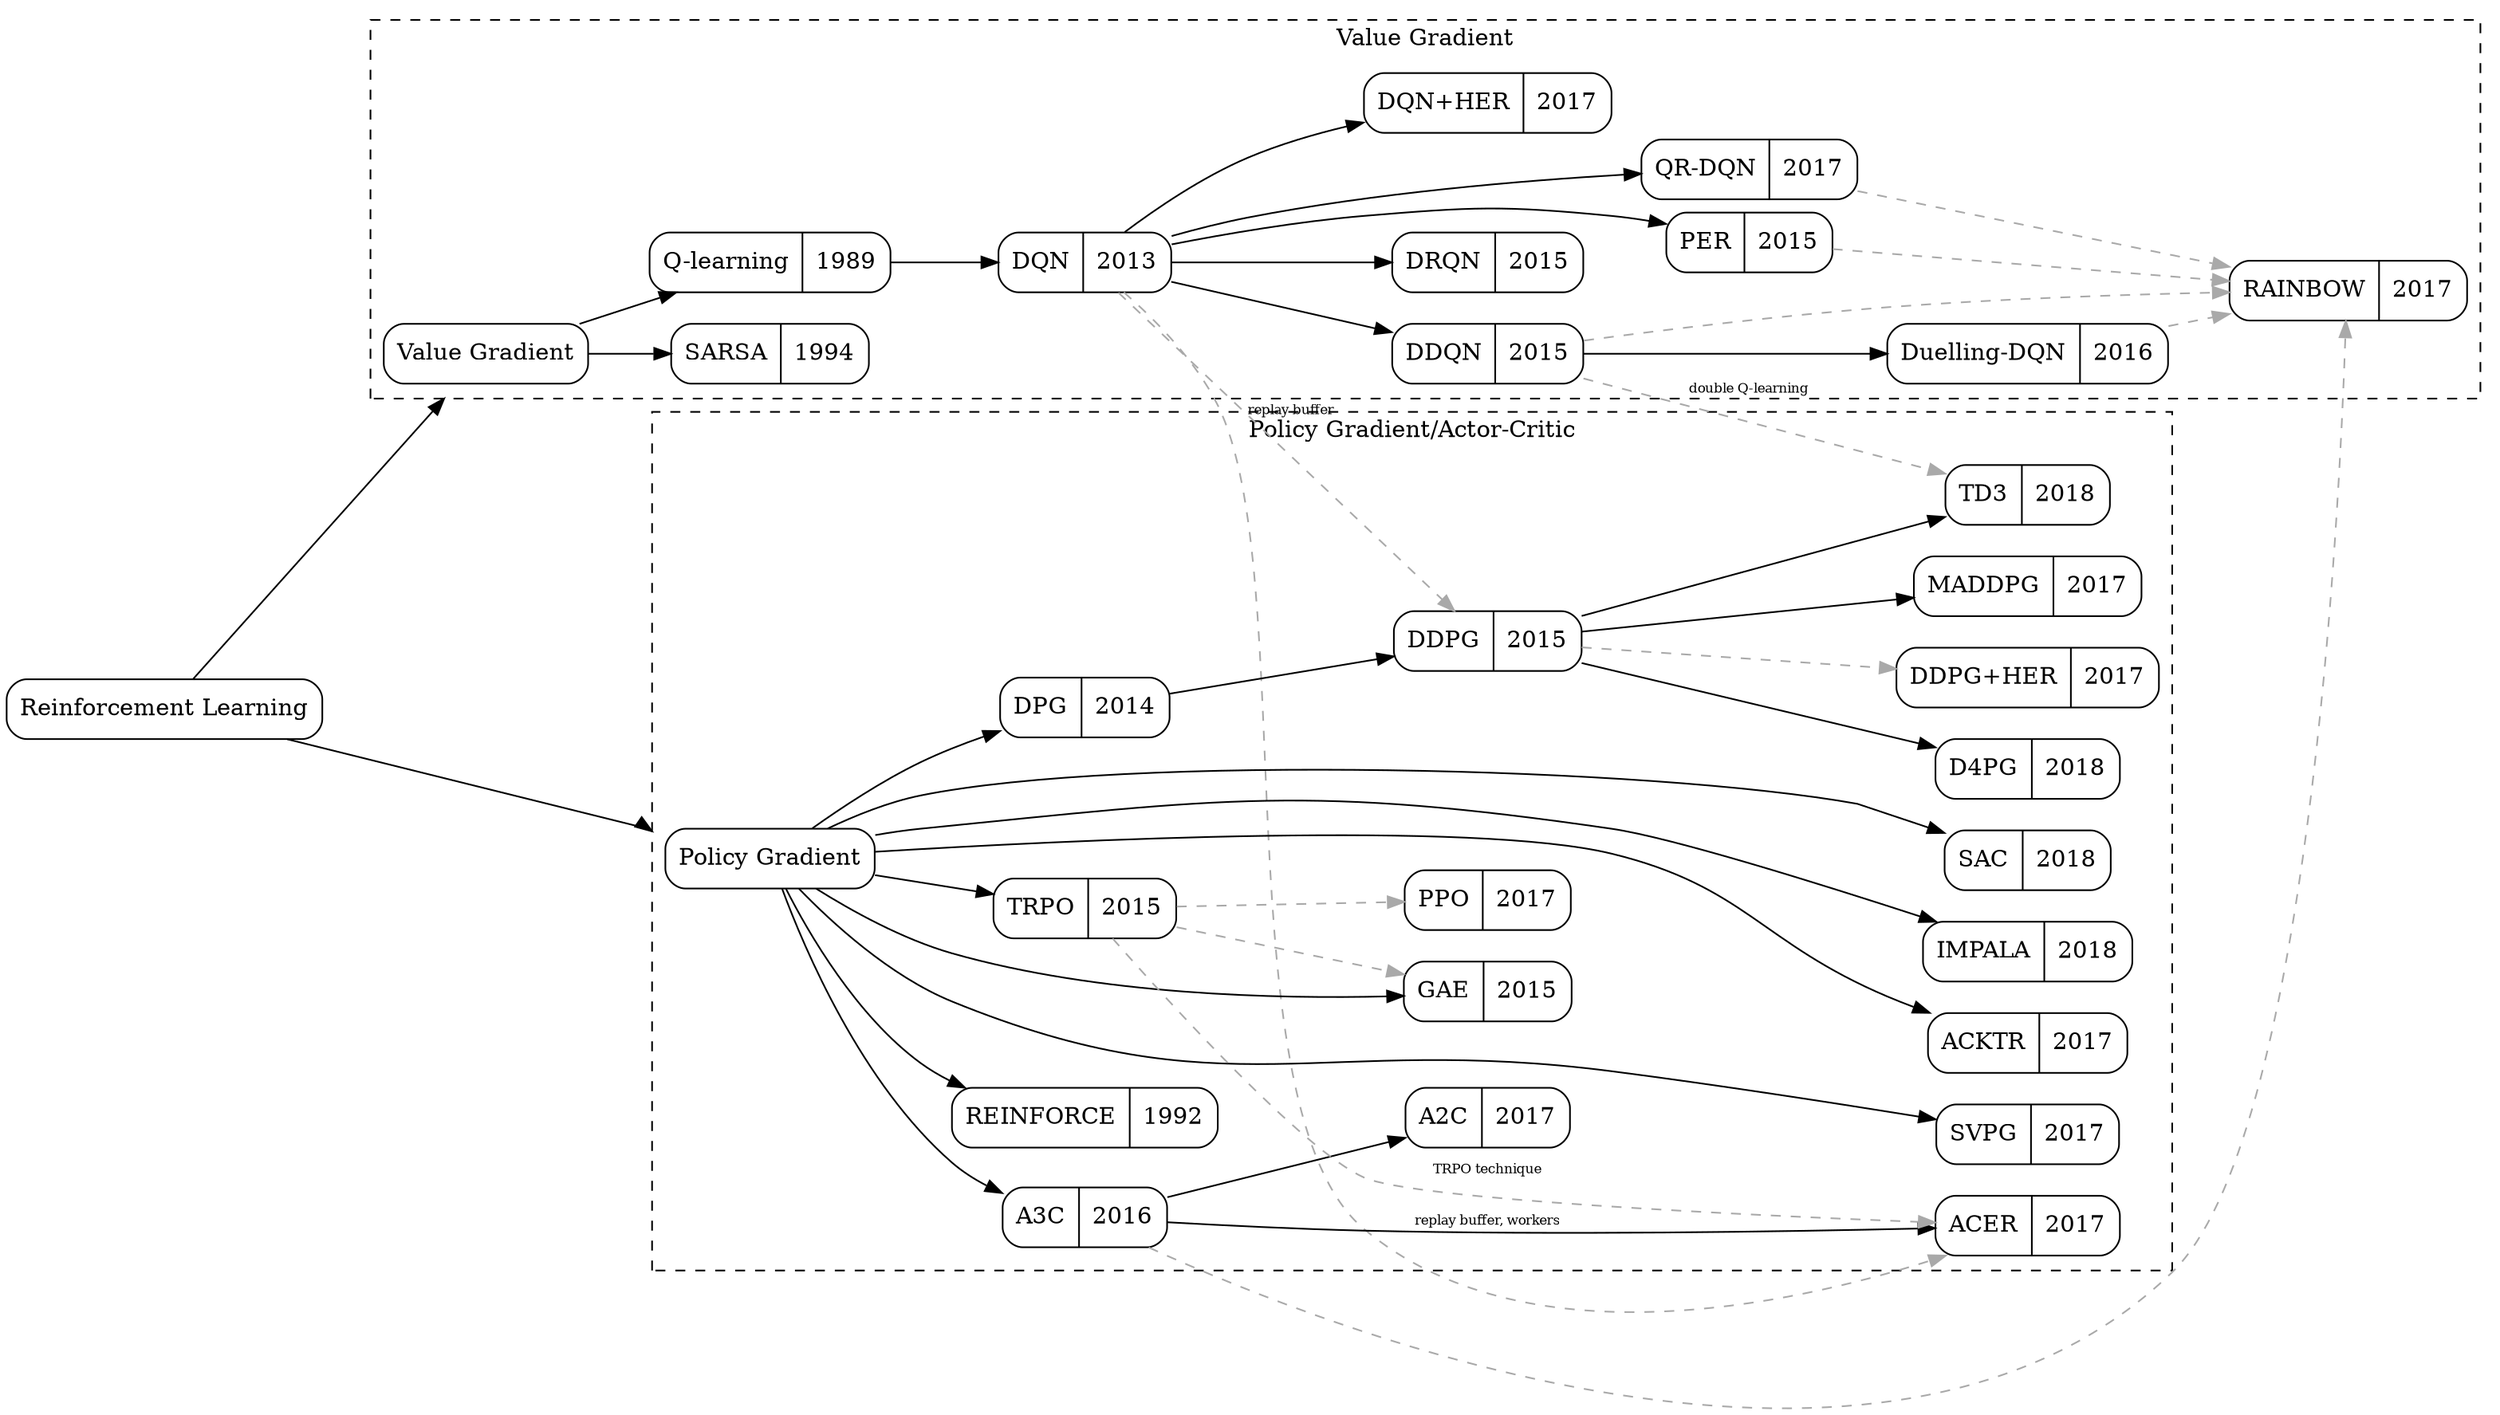 digraph {
	compound=true
	rankdir=LR
	"Reinforcement Learning" [label="{Reinforcement Learning}" shape=record style=rounded]
	DQN -> DDPG [label="replay buffer" color=darkgray fontsize=8 style=dashed]
	DQN -> ACER [label="replay buffer, workers" color=darkgray fontsize=8 style=dashed]
	DDQN -> TD3 [label="double Q-learning" color=darkgray fontsize=8 style=dashed]
	subgraph "clusterValue Gradient" {
		label="Value Gradient"
		color=black
		style=dashed
		"Value Gradient" [label="{Value Gradient}" shape=record style=rounded]
		"Value Gradient" -> SARSA
		"Value Gradient" -> "Q-learning"
		SARSA [label="{SARSA|1994}" shape=record style=rounded]
		"Q-learning" [label="{Q-learning|1989}" shape=record style=rounded]
		"Q-learning" -> DQN
		DQN [label="{DQN|2013}" shape=record style=rounded]
		DQN -> DRQN
		DQN -> DDQN
		DQN -> PER
		DQN -> "QR-DQN"
		DQN -> "DQN+HER"
		DRQN [label="{DRQN|2015}" shape=record style=rounded]
		DDQN [label="{DDQN|2015}" shape=record style=rounded]
		DDQN -> "Duelling-DQN"
		DDQN -> RAINBOW [color=darkgray fontsize=8 style=dashed]
		PER [label="{PER|2015}" shape=record style=rounded]
		PER -> RAINBOW [color=darkgray fontsize=8 style=dashed]
		"Duelling-DQN" [label="{Duelling-DQN|2016}" shape=record style=rounded]
		"Duelling-DQN" -> RAINBOW [color=darkgray fontsize=8 style=dashed]
		"QR-DQN" [label="{QR-DQN|2017}" shape=record style=rounded]
		"QR-DQN" -> RAINBOW [color=darkgray fontsize=8 style=dashed]
		RAINBOW [label="{RAINBOW|2017}" shape=record style=rounded]
		"DQN+HER" [label="{DQN+HER|2017}" shape=record style=rounded]
	}
	A3C -> RAINBOW [color=darkgray fontsize=8 style=dashed]
	subgraph "clusterPolicy Gradient/Actor-Critic" {
		label="Policy Gradient/Actor-Critic"
		color=black
		style=dashed
		"Policy Gradient" [label="{Policy Gradient}" shape=record style=rounded]
		"Policy Gradient" -> REINFORCE
		"Policy Gradient" -> DPG
		"Policy Gradient" -> TRPO
		"Policy Gradient" -> GAE
		"Policy Gradient" -> A3C
		"Policy Gradient" -> ACKTR
		"Policy Gradient" -> SVPG
		"Policy Gradient" -> SAC
		"Policy Gradient" -> IMPALA
		REINFORCE [label="{REINFORCE|1992}" shape=record style=rounded]
		DPG [label="{DPG|2014}" shape=record style=rounded]
		DPG -> DDPG
		DDPG [label="{DDPG|2015}" shape=record style=rounded]
		DDPG -> "DDPG+HER" [color=darkgray fontsize=8 style=dashed]
		DDPG -> MADDPG
		DDPG -> D4PG
		DDPG -> TD3
		TRPO [label="{TRPO|2015}" shape=record style=rounded]
		TRPO -> GAE [color=darkgray fontsize=8 style=dashed]
		TRPO -> ACER [label="TRPO technique" color=darkgray fontsize=8 style=dashed]
		TRPO -> PPO [color=darkgray fontsize=8 style=dashed]
		GAE [label="{GAE|2015}" shape=record style=rounded]
		A3C [label="{A3C|2016}" shape=record style=rounded]
		A3C -> A2C
		A3C -> ACER
		"DDPG+HER" [label="{DDPG+HER|2017}" shape=record style=rounded]
		MADDPG [label="{MADDPG|2017}" shape=record style=rounded]
		A2C [label="{A2C|2017}" shape=record style=rounded]
		A2C -> ACER [style=invis]
		A2C -> ACKTR [style=invis]
		A2C -> SVPG [style=invis]
		A2C -> IMPALA [style=invis]
		ACER [label="{ACER|2017}" shape=record style=rounded]
		ACKTR [label="{ACKTR|2017}" shape=record style=rounded]
		PPO [label="{PPO|2017}" shape=record style=rounded]
		PPO -> SAC [style=invis]
		SVPG [label="{SVPG|2017}" shape=record style=rounded]
		D4PG [label="{D4PG|2018}" shape=record style=rounded]
		SAC [label="{SAC|2018}" shape=record style=rounded]
		TD3 [label="{TD3|2018}" shape=record style=rounded]
		IMPALA [label="{IMPALA|2018}" shape=record style=rounded]
	}
	"Reinforcement Learning" -> "Value Gradient" [lhead="clusterValue Gradient"]
	"Reinforcement Learning" -> "Policy Gradient" [lhead="clusterPolicy Gradient/Actor-Critic"]
}
